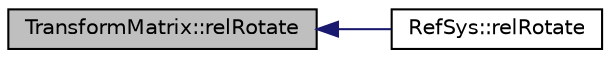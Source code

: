 digraph "TransformMatrix::relRotate"
{
  edge [fontname="Helvetica",fontsize="10",labelfontname="Helvetica",labelfontsize="10"];
  node [fontname="Helvetica",fontsize="10",shape=record];
  rankdir="LR";
  Node1 [label="TransformMatrix::relRotate",height=0.2,width=0.4,color="black", fillcolor="grey75", style="filled" fontcolor="black"];
  Node1 -> Node2 [dir="back",color="midnightblue",fontsize="10",style="solid",fontname="Helvetica"];
  Node2 [label="RefSys::relRotate",height=0.2,width=0.4,color="black", fillcolor="white", style="filled",URL="$classRefSys.html#a0d9f1e184254e14464040e22da66b2cf",tooltip="Rotates the reference system This methods rotates the reference system The origin is kept unmoved..."];
}
